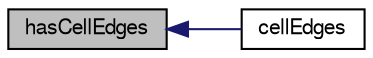 digraph "hasCellEdges"
{
  bgcolor="transparent";
  edge [fontname="FreeSans",fontsize="10",labelfontname="FreeSans",labelfontsize="10"];
  node [fontname="FreeSans",fontsize="10",shape=record];
  rankdir="LR";
  Node52414 [label="hasCellEdges",height=0.2,width=0.4,color="black", fillcolor="grey75", style="filled", fontcolor="black"];
  Node52414 -> Node52415 [dir="back",color="midnightblue",fontsize="10",style="solid",fontname="FreeSans"];
  Node52415 [label="cellEdges",height=0.2,width=0.4,color="black",URL="$a27530.html#aa8f3c979c238982d15fd48beb8c76ca9",tooltip="cellEdges using cells, pointFaces, edges, pointEdges "];
}
